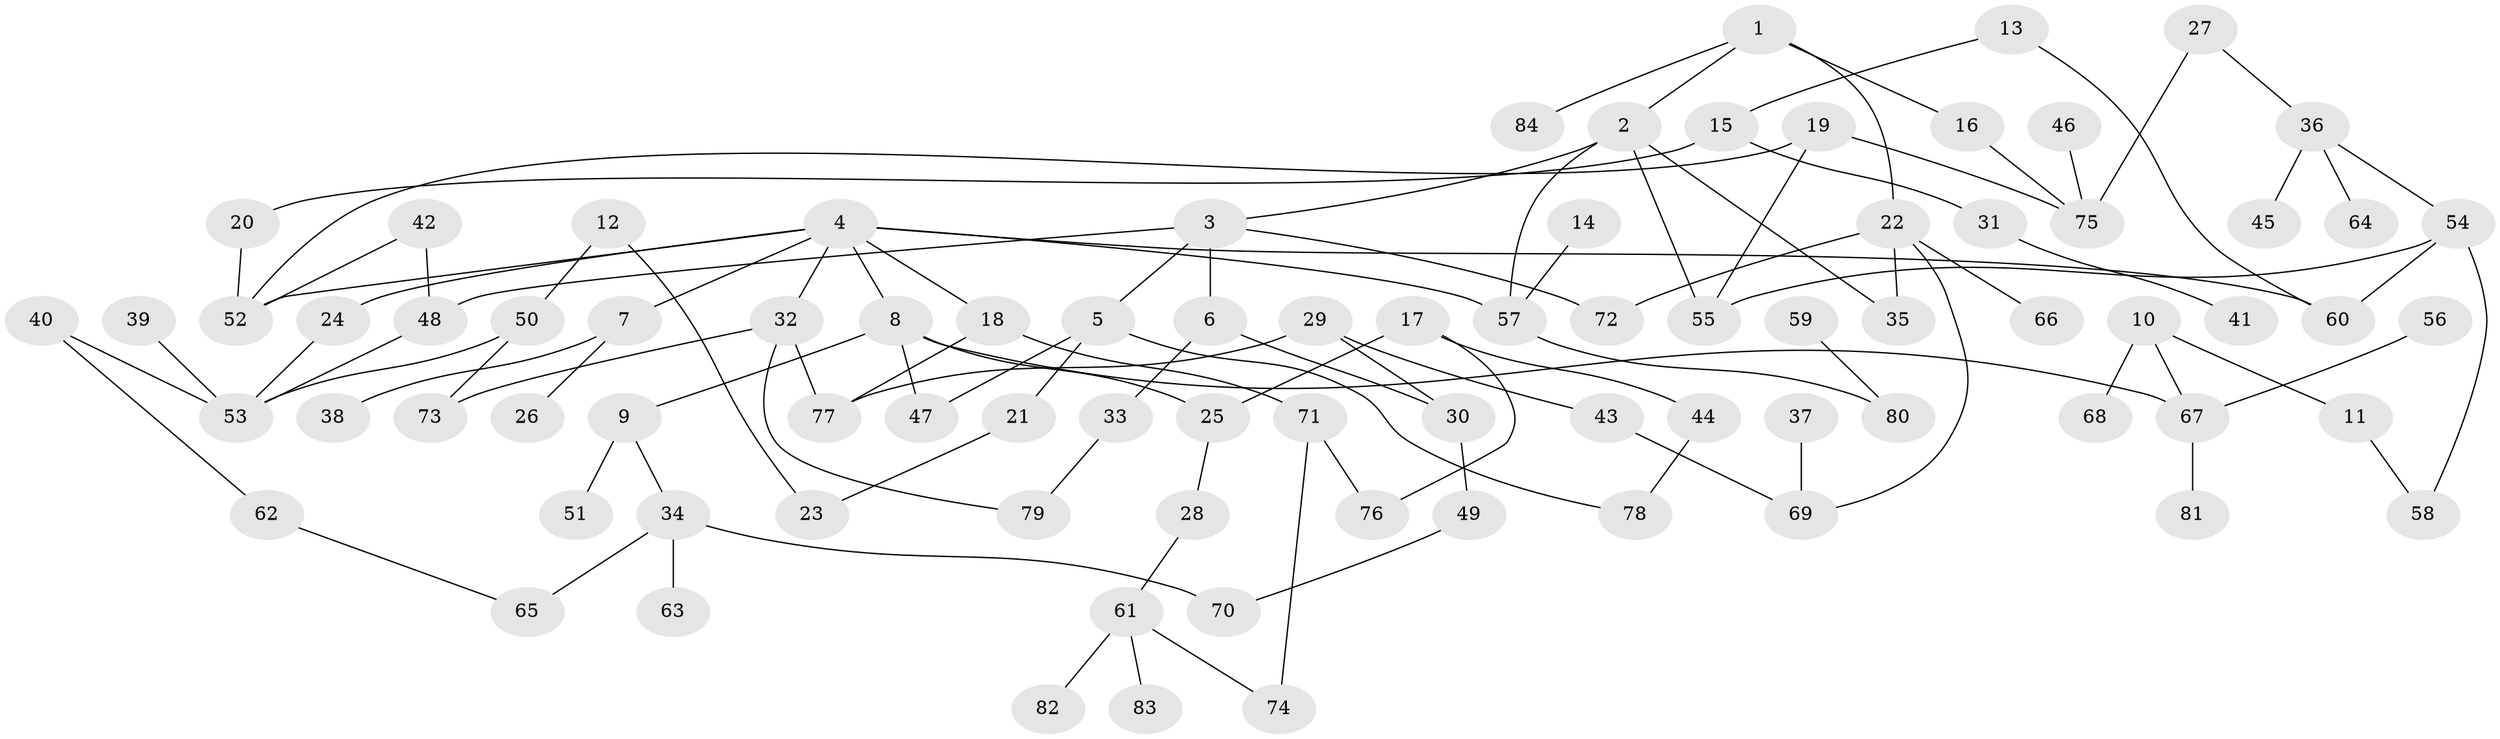 // original degree distribution, {4: 0.06722689075630252, 5: 0.08403361344537816, 3: 0.226890756302521, 8: 0.008403361344537815, 1: 0.36134453781512604, 2: 0.23529411764705882, 6: 0.01680672268907563}
// Generated by graph-tools (version 1.1) at 2025/36/03/04/25 23:36:11]
// undirected, 84 vertices, 105 edges
graph export_dot {
  node [color=gray90,style=filled];
  1;
  2;
  3;
  4;
  5;
  6;
  7;
  8;
  9;
  10;
  11;
  12;
  13;
  14;
  15;
  16;
  17;
  18;
  19;
  20;
  21;
  22;
  23;
  24;
  25;
  26;
  27;
  28;
  29;
  30;
  31;
  32;
  33;
  34;
  35;
  36;
  37;
  38;
  39;
  40;
  41;
  42;
  43;
  44;
  45;
  46;
  47;
  48;
  49;
  50;
  51;
  52;
  53;
  54;
  55;
  56;
  57;
  58;
  59;
  60;
  61;
  62;
  63;
  64;
  65;
  66;
  67;
  68;
  69;
  70;
  71;
  72;
  73;
  74;
  75;
  76;
  77;
  78;
  79;
  80;
  81;
  82;
  83;
  84;
  1 -- 2 [weight=1.0];
  1 -- 16 [weight=1.0];
  1 -- 22 [weight=1.0];
  1 -- 84 [weight=1.0];
  2 -- 3 [weight=1.0];
  2 -- 35 [weight=1.0];
  2 -- 55 [weight=1.0];
  2 -- 57 [weight=1.0];
  3 -- 5 [weight=1.0];
  3 -- 6 [weight=1.0];
  3 -- 48 [weight=1.0];
  3 -- 72 [weight=1.0];
  4 -- 7 [weight=1.0];
  4 -- 8 [weight=1.0];
  4 -- 18 [weight=1.0];
  4 -- 24 [weight=1.0];
  4 -- 32 [weight=1.0];
  4 -- 52 [weight=1.0];
  4 -- 57 [weight=1.0];
  4 -- 60 [weight=1.0];
  5 -- 21 [weight=1.0];
  5 -- 47 [weight=1.0];
  5 -- 78 [weight=1.0];
  6 -- 30 [weight=1.0];
  6 -- 33 [weight=1.0];
  7 -- 26 [weight=1.0];
  7 -- 38 [weight=1.0];
  8 -- 9 [weight=1.0];
  8 -- 25 [weight=1.0];
  8 -- 47 [weight=1.0];
  8 -- 67 [weight=1.0];
  9 -- 34 [weight=1.0];
  9 -- 51 [weight=1.0];
  10 -- 11 [weight=1.0];
  10 -- 67 [weight=1.0];
  10 -- 68 [weight=1.0];
  11 -- 58 [weight=1.0];
  12 -- 23 [weight=1.0];
  12 -- 50 [weight=1.0];
  13 -- 15 [weight=1.0];
  13 -- 60 [weight=1.0];
  14 -- 57 [weight=1.0];
  15 -- 20 [weight=1.0];
  15 -- 31 [weight=1.0];
  16 -- 75 [weight=1.0];
  17 -- 25 [weight=1.0];
  17 -- 44 [weight=1.0];
  17 -- 76 [weight=1.0];
  18 -- 71 [weight=1.0];
  18 -- 77 [weight=1.0];
  19 -- 52 [weight=1.0];
  19 -- 55 [weight=1.0];
  19 -- 75 [weight=1.0];
  20 -- 52 [weight=1.0];
  21 -- 23 [weight=1.0];
  22 -- 35 [weight=1.0];
  22 -- 66 [weight=1.0];
  22 -- 69 [weight=1.0];
  22 -- 72 [weight=1.0];
  24 -- 53 [weight=1.0];
  25 -- 28 [weight=1.0];
  27 -- 36 [weight=1.0];
  27 -- 75 [weight=1.0];
  28 -- 61 [weight=1.0];
  29 -- 30 [weight=1.0];
  29 -- 43 [weight=1.0];
  29 -- 77 [weight=1.0];
  30 -- 49 [weight=1.0];
  31 -- 41 [weight=1.0];
  32 -- 73 [weight=1.0];
  32 -- 77 [weight=1.0];
  32 -- 79 [weight=1.0];
  33 -- 79 [weight=1.0];
  34 -- 63 [weight=2.0];
  34 -- 65 [weight=1.0];
  34 -- 70 [weight=1.0];
  36 -- 45 [weight=1.0];
  36 -- 54 [weight=1.0];
  36 -- 64 [weight=1.0];
  37 -- 69 [weight=1.0];
  39 -- 53 [weight=1.0];
  40 -- 53 [weight=1.0];
  40 -- 62 [weight=1.0];
  42 -- 48 [weight=1.0];
  42 -- 52 [weight=1.0];
  43 -- 69 [weight=1.0];
  44 -- 78 [weight=1.0];
  46 -- 75 [weight=1.0];
  48 -- 53 [weight=1.0];
  49 -- 70 [weight=1.0];
  50 -- 53 [weight=1.0];
  50 -- 73 [weight=1.0];
  54 -- 55 [weight=1.0];
  54 -- 58 [weight=1.0];
  54 -- 60 [weight=1.0];
  56 -- 67 [weight=1.0];
  57 -- 80 [weight=1.0];
  59 -- 80 [weight=1.0];
  61 -- 74 [weight=1.0];
  61 -- 82 [weight=1.0];
  61 -- 83 [weight=1.0];
  62 -- 65 [weight=1.0];
  67 -- 81 [weight=1.0];
  71 -- 74 [weight=1.0];
  71 -- 76 [weight=1.0];
}
